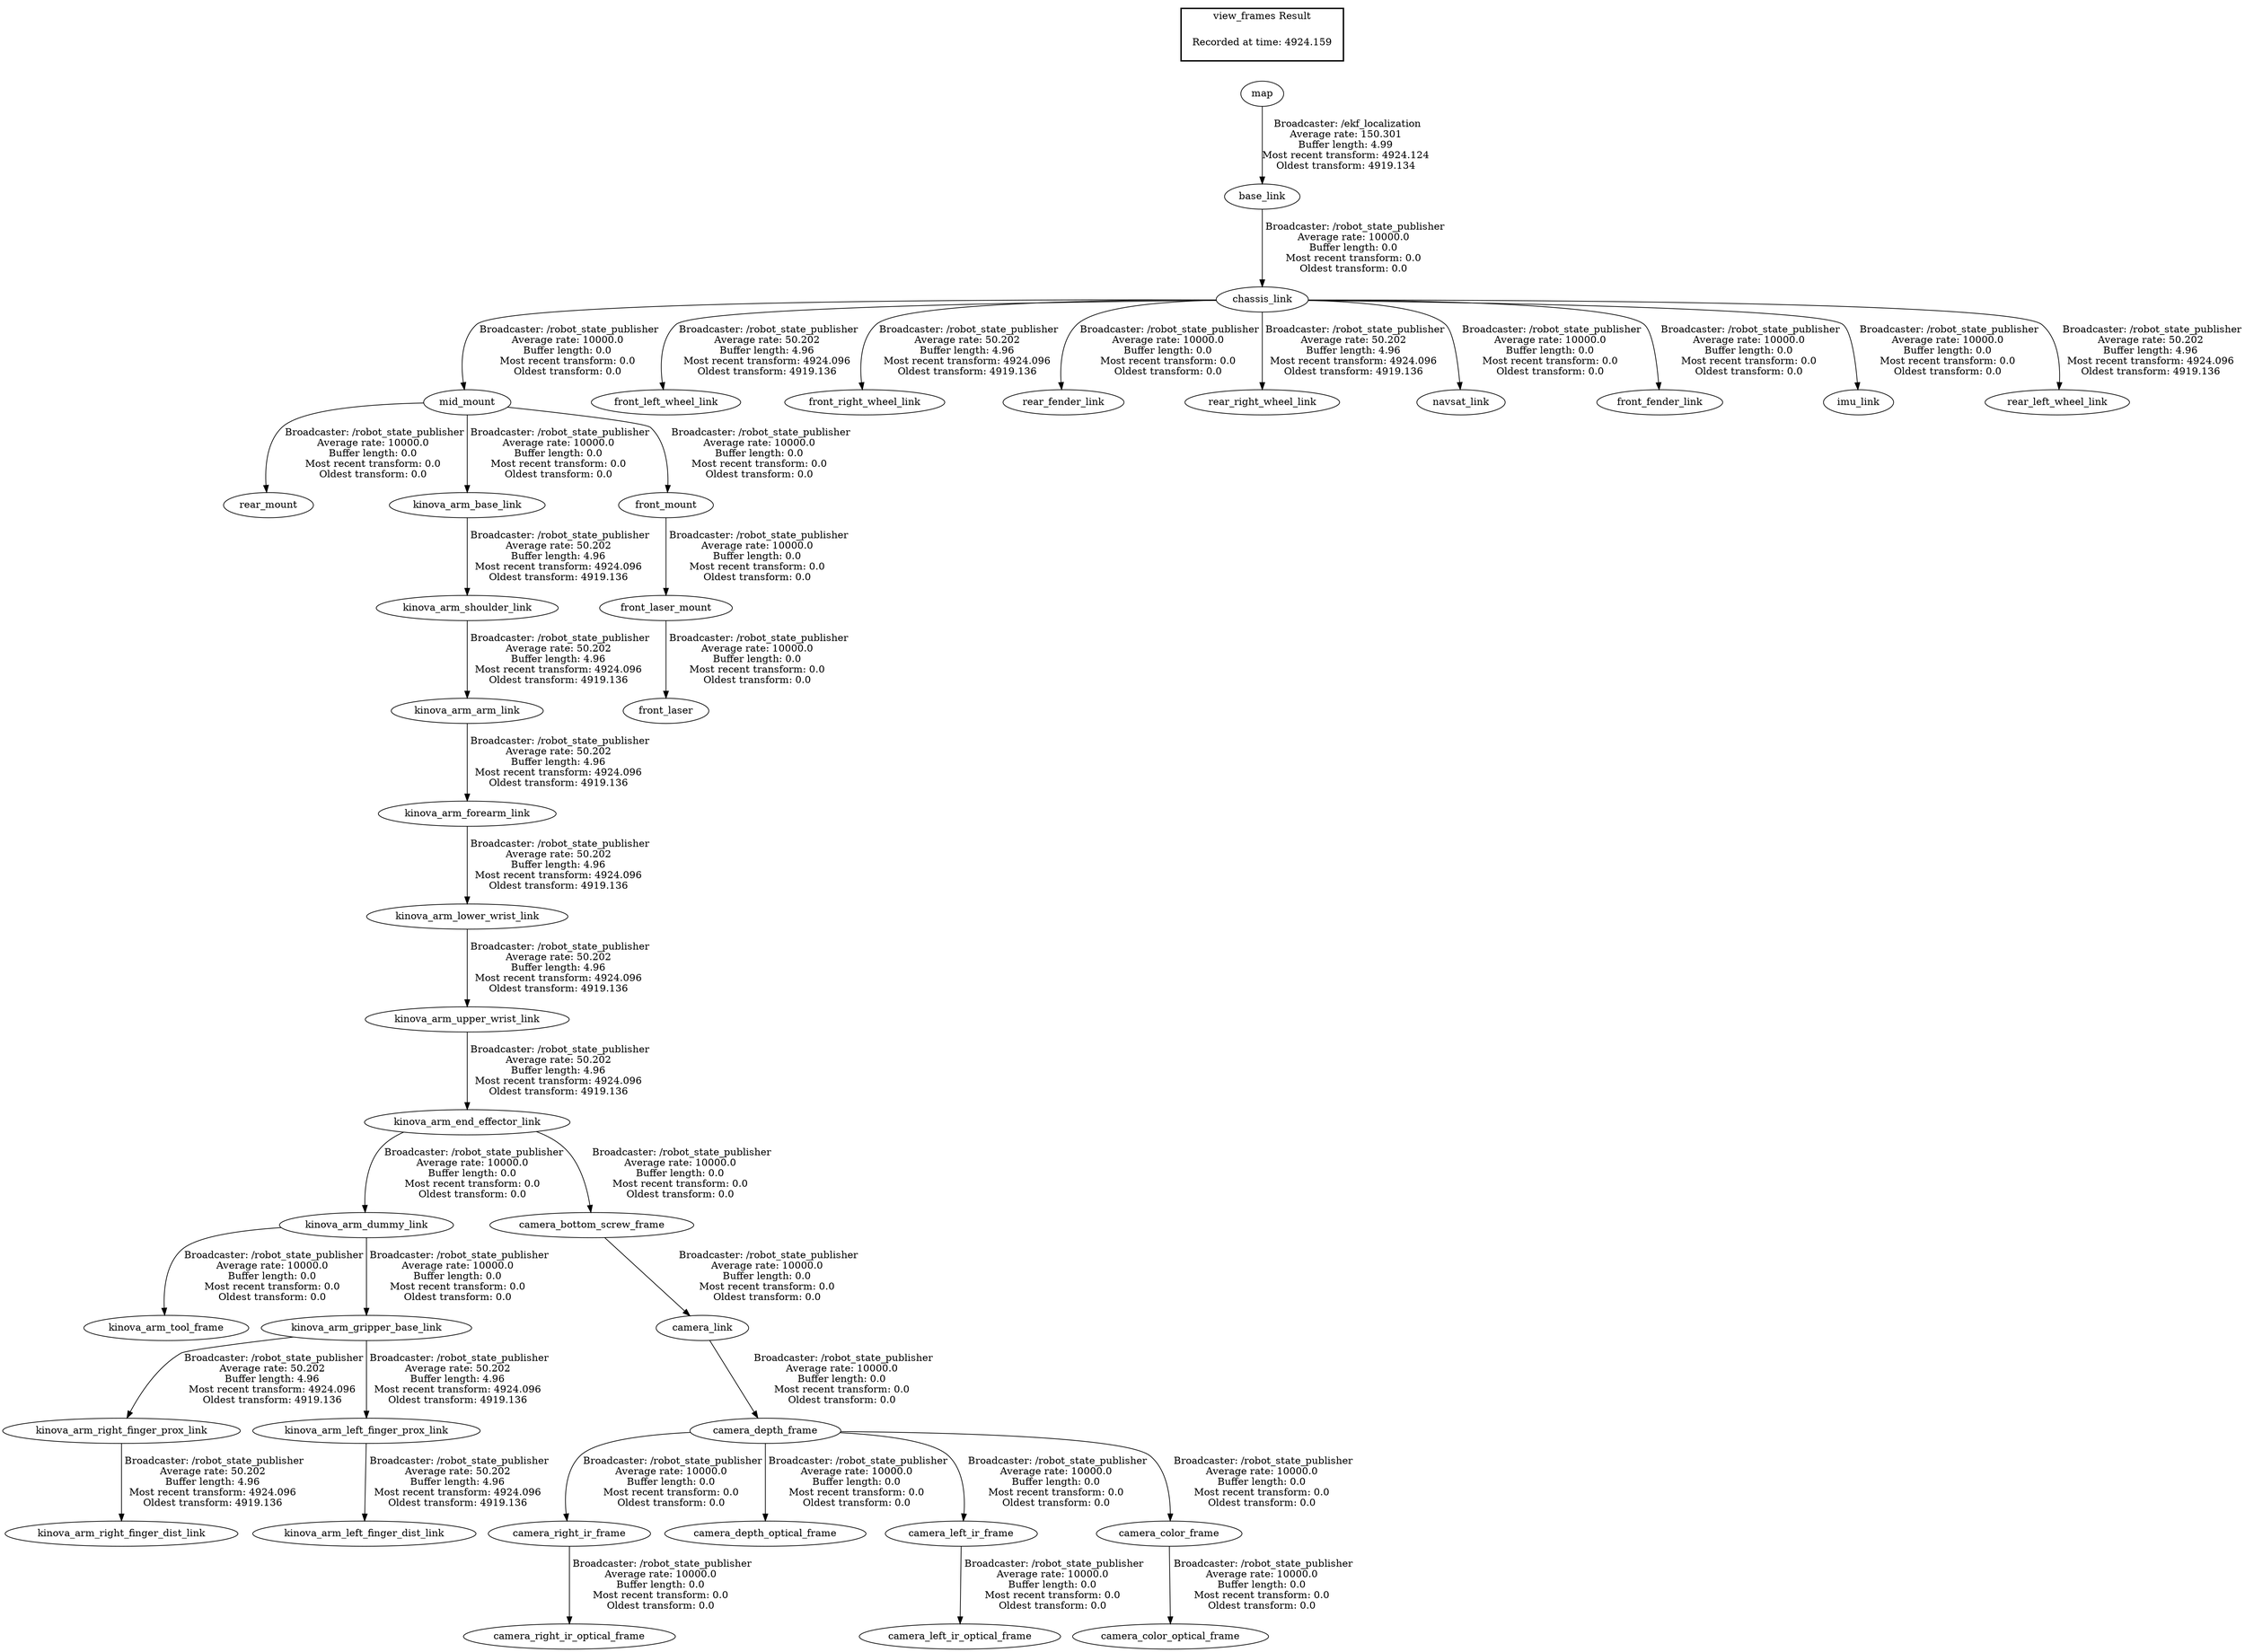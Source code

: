 digraph G {
"kinova_arm_right_finger_prox_link" -> "kinova_arm_right_finger_dist_link"[label=" Broadcaster: /robot_state_publisher\nAverage rate: 50.202\nBuffer length: 4.96\nMost recent transform: 4924.096\nOldest transform: 4919.136\n"];
"front_laser_mount" -> "front_laser"[label=" Broadcaster: /robot_state_publisher\nAverage rate: 10000.0\nBuffer length: 0.0\nMost recent transform: 0.0\nOldest transform: 0.0\n"];
"map" -> "base_link"[label=" Broadcaster: /ekf_localization\nAverage rate: 150.301\nBuffer length: 4.99\nMost recent transform: 4924.124\nOldest transform: 4919.134\n"];
"camera_depth_frame" -> "camera_right_ir_frame"[label=" Broadcaster: /robot_state_publisher\nAverage rate: 10000.0\nBuffer length: 0.0\nMost recent transform: 0.0\nOldest transform: 0.0\n"];
"mid_mount" -> "rear_mount"[label=" Broadcaster: /robot_state_publisher\nAverage rate: 10000.0\nBuffer length: 0.0\nMost recent transform: 0.0\nOldest transform: 0.0\n"];
"camera_depth_frame" -> "camera_depth_optical_frame"[label=" Broadcaster: /robot_state_publisher\nAverage rate: 10000.0\nBuffer length: 0.0\nMost recent transform: 0.0\nOldest transform: 0.0\n"];
"chassis_link" -> "front_left_wheel_link"[label=" Broadcaster: /robot_state_publisher\nAverage rate: 50.202\nBuffer length: 4.96\nMost recent transform: 4924.096\nOldest transform: 4919.136\n"];
"kinova_arm_upper_wrist_link" -> "kinova_arm_end_effector_link"[label=" Broadcaster: /robot_state_publisher\nAverage rate: 50.202\nBuffer length: 4.96\nMost recent transform: 4924.096\nOldest transform: 4919.136\n"];
"chassis_link" -> "front_right_wheel_link"[label=" Broadcaster: /robot_state_publisher\nAverage rate: 50.202\nBuffer length: 4.96\nMost recent transform: 4924.096\nOldest transform: 4919.136\n"];
"chassis_link" -> "rear_fender_link"[label=" Broadcaster: /robot_state_publisher\nAverage rate: 10000.0\nBuffer length: 0.0\nMost recent transform: 0.0\nOldest transform: 0.0\n"];
"kinova_arm_dummy_link" -> "kinova_arm_tool_frame"[label=" Broadcaster: /robot_state_publisher\nAverage rate: 10000.0\nBuffer length: 0.0\nMost recent transform: 0.0\nOldest transform: 0.0\n"];
"mid_mount" -> "kinova_arm_base_link"[label=" Broadcaster: /robot_state_publisher\nAverage rate: 10000.0\nBuffer length: 0.0\nMost recent transform: 0.0\nOldest transform: 0.0\n"];
"kinova_arm_left_finger_prox_link" -> "kinova_arm_left_finger_dist_link"[label=" Broadcaster: /robot_state_publisher\nAverage rate: 50.202\nBuffer length: 4.96\nMost recent transform: 4924.096\nOldest transform: 4919.136\n"];
"chassis_link" -> "rear_right_wheel_link"[label=" Broadcaster: /robot_state_publisher\nAverage rate: 50.202\nBuffer length: 4.96\nMost recent transform: 4924.096\nOldest transform: 4919.136\n"];
"kinova_arm_arm_link" -> "kinova_arm_forearm_link"[label=" Broadcaster: /robot_state_publisher\nAverage rate: 50.202\nBuffer length: 4.96\nMost recent transform: 4924.096\nOldest transform: 4919.136\n"];
"kinova_arm_forearm_link" -> "kinova_arm_lower_wrist_link"[label=" Broadcaster: /robot_state_publisher\nAverage rate: 50.202\nBuffer length: 4.96\nMost recent transform: 4924.096\nOldest transform: 4919.136\n"];
"front_mount" -> "front_laser_mount"[label=" Broadcaster: /robot_state_publisher\nAverage rate: 10000.0\nBuffer length: 0.0\nMost recent transform: 0.0\nOldest transform: 0.0\n"];
"chassis_link" -> "navsat_link"[label=" Broadcaster: /robot_state_publisher\nAverage rate: 10000.0\nBuffer length: 0.0\nMost recent transform: 0.0\nOldest transform: 0.0\n"];
"camera_left_ir_frame" -> "camera_left_ir_optical_frame"[label=" Broadcaster: /robot_state_publisher\nAverage rate: 10000.0\nBuffer length: 0.0\nMost recent transform: 0.0\nOldest transform: 0.0\n"];
"camera_color_frame" -> "camera_color_optical_frame"[label=" Broadcaster: /robot_state_publisher\nAverage rate: 10000.0\nBuffer length: 0.0\nMost recent transform: 0.0\nOldest transform: 0.0\n"];
"camera_depth_frame" -> "camera_left_ir_frame"[label=" Broadcaster: /robot_state_publisher\nAverage rate: 10000.0\nBuffer length: 0.0\nMost recent transform: 0.0\nOldest transform: 0.0\n"];
"chassis_link" -> "front_fender_link"[label=" Broadcaster: /robot_state_publisher\nAverage rate: 10000.0\nBuffer length: 0.0\nMost recent transform: 0.0\nOldest transform: 0.0\n"];
"chassis_link" -> "mid_mount"[label=" Broadcaster: /robot_state_publisher\nAverage rate: 10000.0\nBuffer length: 0.0\nMost recent transform: 0.0\nOldest transform: 0.0\n"];
"chassis_link" -> "imu_link"[label=" Broadcaster: /robot_state_publisher\nAverage rate: 10000.0\nBuffer length: 0.0\nMost recent transform: 0.0\nOldest transform: 0.0\n"];
"kinova_arm_end_effector_link" -> "kinova_arm_dummy_link"[label=" Broadcaster: /robot_state_publisher\nAverage rate: 10000.0\nBuffer length: 0.0\nMost recent transform: 0.0\nOldest transform: 0.0\n"];
"kinova_arm_gripper_base_link" -> "kinova_arm_right_finger_prox_link"[label=" Broadcaster: /robot_state_publisher\nAverage rate: 50.202\nBuffer length: 4.96\nMost recent transform: 4924.096\nOldest transform: 4919.136\n"];
"kinova_arm_dummy_link" -> "kinova_arm_gripper_base_link"[label=" Broadcaster: /robot_state_publisher\nAverage rate: 10000.0\nBuffer length: 0.0\nMost recent transform: 0.0\nOldest transform: 0.0\n"];
"camera_bottom_screw_frame" -> "camera_link"[label=" Broadcaster: /robot_state_publisher\nAverage rate: 10000.0\nBuffer length: 0.0\nMost recent transform: 0.0\nOldest transform: 0.0\n"];
"kinova_arm_gripper_base_link" -> "kinova_arm_left_finger_prox_link"[label=" Broadcaster: /robot_state_publisher\nAverage rate: 50.202\nBuffer length: 4.96\nMost recent transform: 4924.096\nOldest transform: 4919.136\n"];
"chassis_link" -> "rear_left_wheel_link"[label=" Broadcaster: /robot_state_publisher\nAverage rate: 50.202\nBuffer length: 4.96\nMost recent transform: 4924.096\nOldest transform: 4919.136\n"];
"kinova_arm_end_effector_link" -> "camera_bottom_screw_frame"[label=" Broadcaster: /robot_state_publisher\nAverage rate: 10000.0\nBuffer length: 0.0\nMost recent transform: 0.0\nOldest transform: 0.0\n"];
"camera_right_ir_frame" -> "camera_right_ir_optical_frame"[label=" Broadcaster: /robot_state_publisher\nAverage rate: 10000.0\nBuffer length: 0.0\nMost recent transform: 0.0\nOldest transform: 0.0\n"];
"camera_link" -> "camera_depth_frame"[label=" Broadcaster: /robot_state_publisher\nAverage rate: 10000.0\nBuffer length: 0.0\nMost recent transform: 0.0\nOldest transform: 0.0\n"];
"base_link" -> "chassis_link"[label=" Broadcaster: /robot_state_publisher\nAverage rate: 10000.0\nBuffer length: 0.0\nMost recent transform: 0.0\nOldest transform: 0.0\n"];
"camera_depth_frame" -> "camera_color_frame"[label=" Broadcaster: /robot_state_publisher\nAverage rate: 10000.0\nBuffer length: 0.0\nMost recent transform: 0.0\nOldest transform: 0.0\n"];
"kinova_arm_shoulder_link" -> "kinova_arm_arm_link"[label=" Broadcaster: /robot_state_publisher\nAverage rate: 50.202\nBuffer length: 4.96\nMost recent transform: 4924.096\nOldest transform: 4919.136\n"];
"kinova_arm_base_link" -> "kinova_arm_shoulder_link"[label=" Broadcaster: /robot_state_publisher\nAverage rate: 50.202\nBuffer length: 4.96\nMost recent transform: 4924.096\nOldest transform: 4919.136\n"];
"kinova_arm_lower_wrist_link" -> "kinova_arm_upper_wrist_link"[label=" Broadcaster: /robot_state_publisher\nAverage rate: 50.202\nBuffer length: 4.96\nMost recent transform: 4924.096\nOldest transform: 4919.136\n"];
"mid_mount" -> "front_mount"[label=" Broadcaster: /robot_state_publisher\nAverage rate: 10000.0\nBuffer length: 0.0\nMost recent transform: 0.0\nOldest transform: 0.0\n"];
edge [style=invis];
 subgraph cluster_legend { style=bold; color=black; label ="view_frames Result";
"Recorded at time: 4924.159"[ shape=plaintext ] ;
}->"map";
}